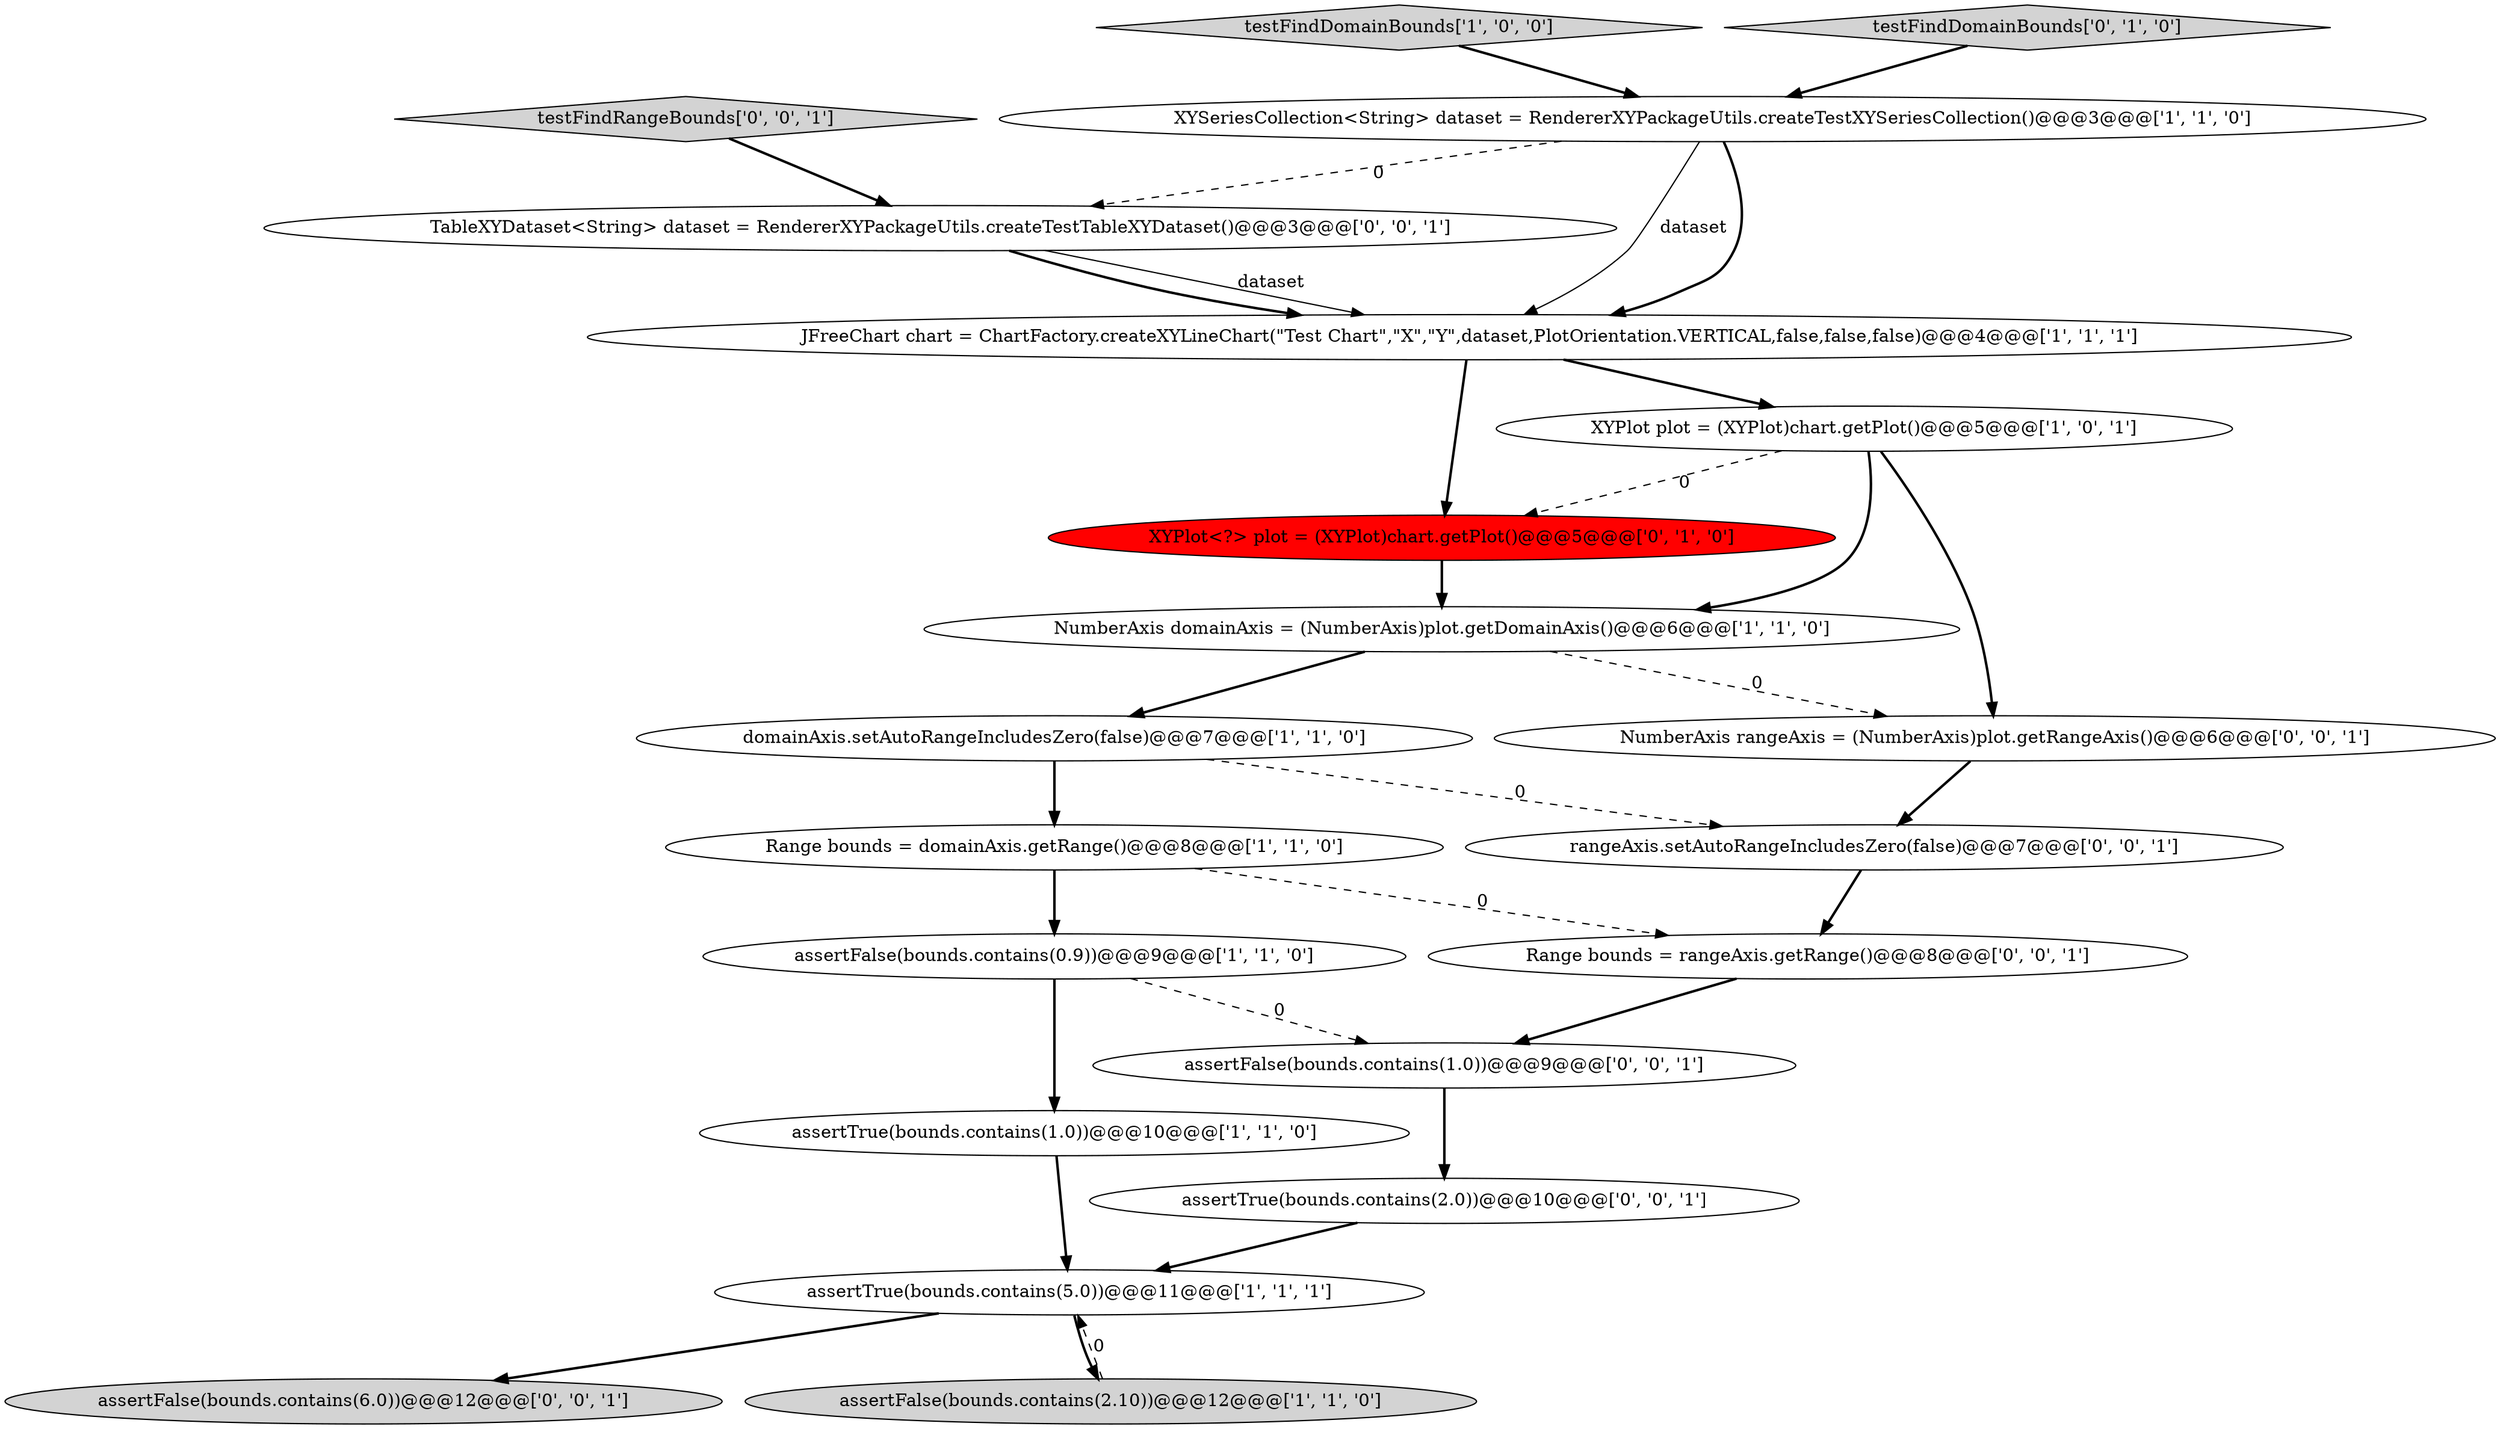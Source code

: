 digraph {
3 [style = filled, label = "JFreeChart chart = ChartFactory.createXYLineChart(\"Test Chart\",\"X\",\"Y\",dataset,PlotOrientation.VERTICAL,false,false,false)@@@4@@@['1', '1', '1']", fillcolor = white, shape = ellipse image = "AAA0AAABBB1BBB"];
5 [style = filled, label = "assertFalse(bounds.contains(0.9))@@@9@@@['1', '1', '0']", fillcolor = white, shape = ellipse image = "AAA0AAABBB1BBB"];
11 [style = filled, label = "XYPlot<?> plot = (XYPlot)chart.getPlot()@@@5@@@['0', '1', '0']", fillcolor = red, shape = ellipse image = "AAA1AAABBB2BBB"];
4 [style = filled, label = "Range bounds = domainAxis.getRange()@@@8@@@['1', '1', '0']", fillcolor = white, shape = ellipse image = "AAA0AAABBB1BBB"];
14 [style = filled, label = "assertFalse(bounds.contains(6.0))@@@12@@@['0', '0', '1']", fillcolor = lightgray, shape = ellipse image = "AAA0AAABBB3BBB"];
15 [style = filled, label = "testFindRangeBounds['0', '0', '1']", fillcolor = lightgray, shape = diamond image = "AAA0AAABBB3BBB"];
2 [style = filled, label = "assertTrue(bounds.contains(5.0))@@@11@@@['1', '1', '1']", fillcolor = white, shape = ellipse image = "AAA0AAABBB1BBB"];
13 [style = filled, label = "NumberAxis rangeAxis = (NumberAxis)plot.getRangeAxis()@@@6@@@['0', '0', '1']", fillcolor = white, shape = ellipse image = "AAA0AAABBB3BBB"];
7 [style = filled, label = "testFindDomainBounds['1', '0', '0']", fillcolor = lightgray, shape = diamond image = "AAA0AAABBB1BBB"];
17 [style = filled, label = "assertTrue(bounds.contains(2.0))@@@10@@@['0', '0', '1']", fillcolor = white, shape = ellipse image = "AAA0AAABBB3BBB"];
19 [style = filled, label = "TableXYDataset<String> dataset = RendererXYPackageUtils.createTestTableXYDataset()@@@3@@@['0', '0', '1']", fillcolor = white, shape = ellipse image = "AAA0AAABBB3BBB"];
0 [style = filled, label = "domainAxis.setAutoRangeIncludesZero(false)@@@7@@@['1', '1', '0']", fillcolor = white, shape = ellipse image = "AAA0AAABBB1BBB"];
18 [style = filled, label = "assertFalse(bounds.contains(1.0))@@@9@@@['0', '0', '1']", fillcolor = white, shape = ellipse image = "AAA0AAABBB3BBB"];
1 [style = filled, label = "XYPlot plot = (XYPlot)chart.getPlot()@@@5@@@['1', '0', '1']", fillcolor = white, shape = ellipse image = "AAA0AAABBB1BBB"];
9 [style = filled, label = "NumberAxis domainAxis = (NumberAxis)plot.getDomainAxis()@@@6@@@['1', '1', '0']", fillcolor = white, shape = ellipse image = "AAA0AAABBB1BBB"];
12 [style = filled, label = "testFindDomainBounds['0', '1', '0']", fillcolor = lightgray, shape = diamond image = "AAA0AAABBB2BBB"];
10 [style = filled, label = "assertTrue(bounds.contains(1.0))@@@10@@@['1', '1', '0']", fillcolor = white, shape = ellipse image = "AAA0AAABBB1BBB"];
8 [style = filled, label = "XYSeriesCollection<String> dataset = RendererXYPackageUtils.createTestXYSeriesCollection()@@@3@@@['1', '1', '0']", fillcolor = white, shape = ellipse image = "AAA0AAABBB1BBB"];
20 [style = filled, label = "rangeAxis.setAutoRangeIncludesZero(false)@@@7@@@['0', '0', '1']", fillcolor = white, shape = ellipse image = "AAA0AAABBB3BBB"];
6 [style = filled, label = "assertFalse(bounds.contains(2.10))@@@12@@@['1', '1', '0']", fillcolor = lightgray, shape = ellipse image = "AAA0AAABBB1BBB"];
16 [style = filled, label = "Range bounds = rangeAxis.getRange()@@@8@@@['0', '0', '1']", fillcolor = white, shape = ellipse image = "AAA0AAABBB3BBB"];
5->10 [style = bold, label=""];
8->19 [style = dashed, label="0"];
16->18 [style = bold, label=""];
4->16 [style = dashed, label="0"];
9->0 [style = bold, label=""];
3->1 [style = bold, label=""];
2->6 [style = bold, label=""];
8->3 [style = bold, label=""];
3->11 [style = bold, label=""];
18->17 [style = bold, label=""];
15->19 [style = bold, label=""];
7->8 [style = bold, label=""];
11->9 [style = bold, label=""];
0->20 [style = dashed, label="0"];
5->18 [style = dashed, label="0"];
1->13 [style = bold, label=""];
1->9 [style = bold, label=""];
20->16 [style = bold, label=""];
17->2 [style = bold, label=""];
8->3 [style = solid, label="dataset"];
0->4 [style = bold, label=""];
12->8 [style = bold, label=""];
1->11 [style = dashed, label="0"];
2->14 [style = bold, label=""];
19->3 [style = solid, label="dataset"];
9->13 [style = dashed, label="0"];
10->2 [style = bold, label=""];
4->5 [style = bold, label=""];
19->3 [style = bold, label=""];
6->2 [style = dashed, label="0"];
13->20 [style = bold, label=""];
}
